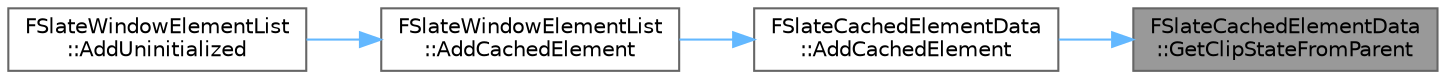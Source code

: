 digraph "FSlateCachedElementData::GetClipStateFromParent"
{
 // INTERACTIVE_SVG=YES
 // LATEX_PDF_SIZE
  bgcolor="transparent";
  edge [fontname=Helvetica,fontsize=10,labelfontname=Helvetica,labelfontsize=10];
  node [fontname=Helvetica,fontsize=10,shape=box,height=0.2,width=0.4];
  rankdir="RL";
  Node1 [id="Node000001",label="FSlateCachedElementData\l::GetClipStateFromParent",height=0.2,width=0.4,color="gray40", fillcolor="grey60", style="filled", fontcolor="black",tooltip=" "];
  Node1 -> Node2 [id="edge1_Node000001_Node000002",dir="back",color="steelblue1",style="solid",tooltip=" "];
  Node2 [id="Node000002",label="FSlateCachedElementData\l::AddCachedElement",height=0.2,width=0.4,color="grey40", fillcolor="white", style="filled",URL="$d3/d0f/structFSlateCachedElementData.html#add45dd542219541a44a8b4d7bf208579",tooltip=" "];
  Node2 -> Node3 [id="edge2_Node000002_Node000003",dir="back",color="steelblue1",style="solid",tooltip=" "];
  Node3 [id="Node000003",label="FSlateWindowElementList\l::AddCachedElement",height=0.2,width=0.4,color="grey40", fillcolor="white", style="filled",URL="$d0/d2e/classFSlateWindowElementList.html#a67277eff671b58a0dffbae635062201b",tooltip="Adds a cached element, generating a new cached list for the widget at the top of the cache if needed."];
  Node3 -> Node4 [id="edge3_Node000003_Node000004",dir="back",color="steelblue1",style="solid",tooltip=" "];
  Node4 [id="Node000004",label="FSlateWindowElementList\l::AddUninitialized",height=0.2,width=0.4,color="grey40", fillcolor="white", style="filled",URL="$d0/d2e/classFSlateWindowElementList.html#a9e83a552609ee7c8f54609753a119dfa",tooltip="Creates an uninitialized draw element if using caching will create a new cached draw list if needed (..."];
}
